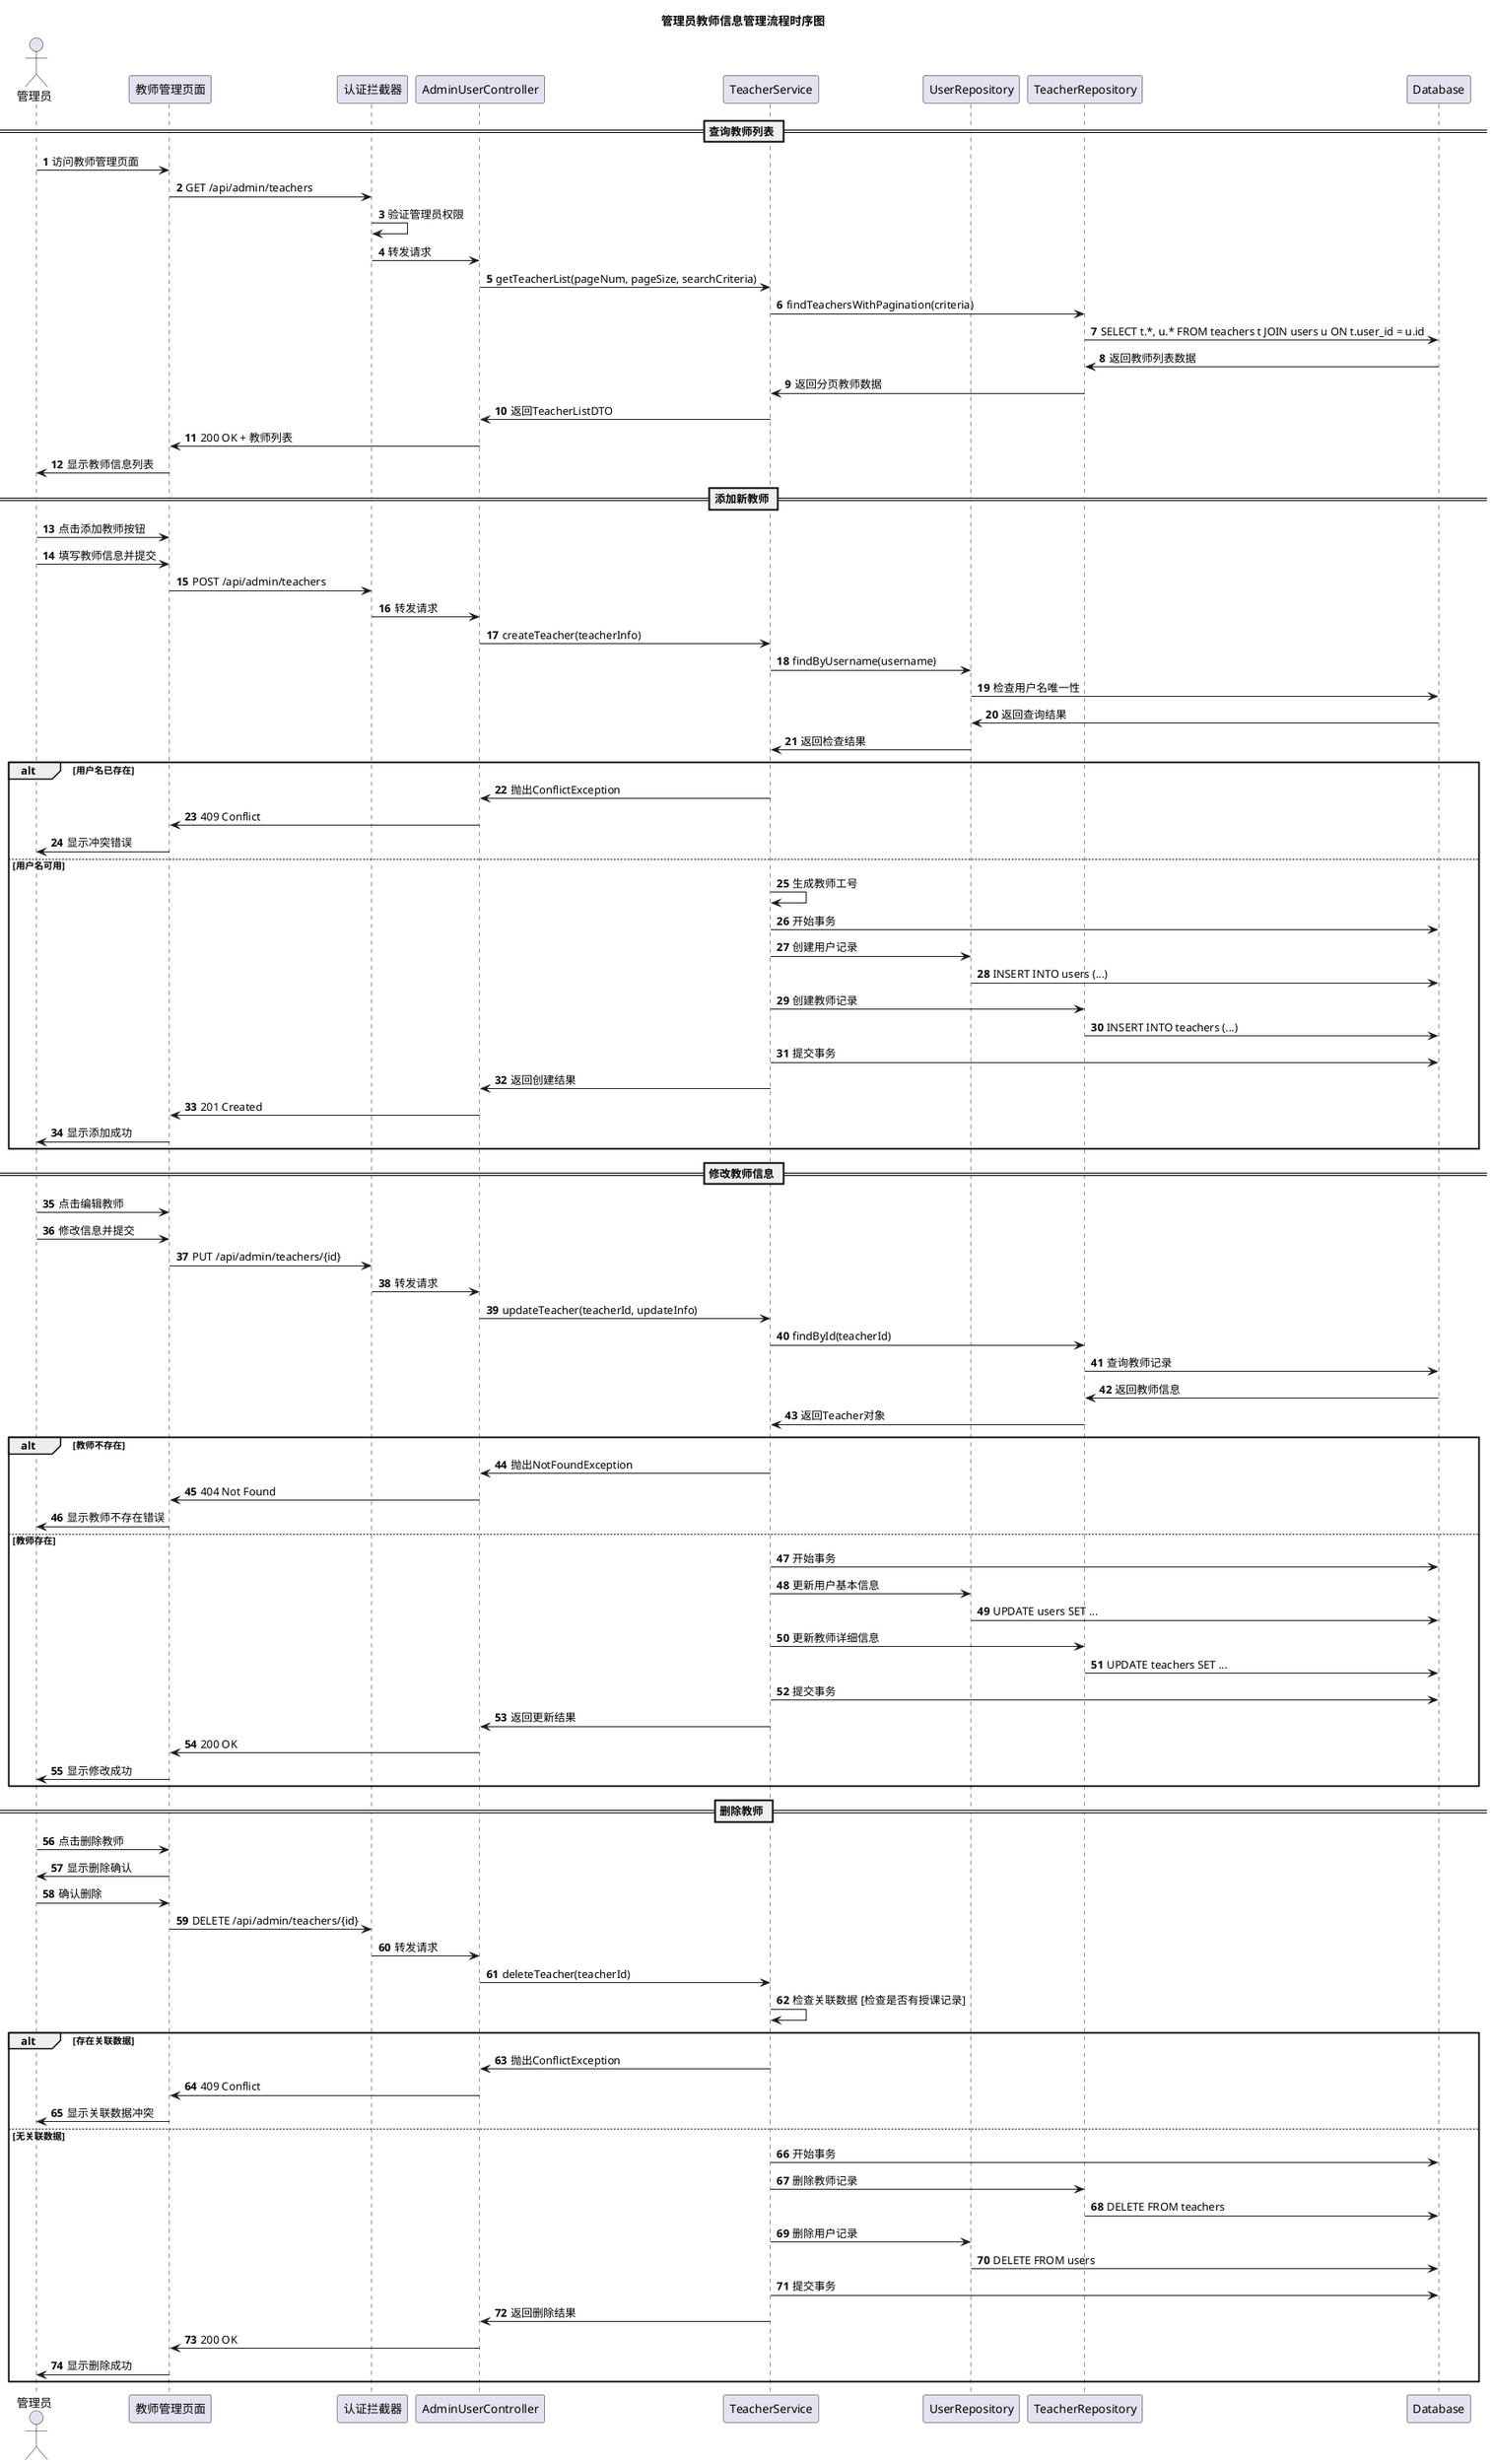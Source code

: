 @startuml 教师信息管理时序图
title 管理员教师信息管理流程时序图

actor 管理员 as A
participant "教师管理页面" as TMP
participant "认证拦截器" as AI
participant "AdminUserController" as AUC
participant "TeacherService" as TS
participant "UserRepository" as UR
participant "TeacherRepository" as TR
participant "Database" as DB

autonumber

== 查询教师列表 ==
A -> TMP: 访问教师管理页面
TMP -> AI: GET /api/admin/teachers
AI -> AI: 验证管理员权限
AI -> AUC: 转发请求
AUC -> TS: getTeacherList(pageNum, pageSize, searchCriteria)
TS -> TR: findTeachersWithPagination(criteria)
TR -> DB: SELECT t.*, u.* FROM teachers t JOIN users u ON t.user_id = u.id
DB -> TR: 返回教师列表数据
TR -> TS: 返回分页教师数据
TS -> AUC: 返回TeacherListDTO
AUC -> TMP: 200 OK + 教师列表
TMP -> A: 显示教师信息列表

== 添加新教师 ==
A -> TMP: 点击添加教师按钮
A -> TMP: 填写教师信息并提交
TMP -> AI: POST /api/admin/teachers
AI -> AUC: 转发请求
AUC -> TS: createTeacher(teacherInfo)
TS -> UR: findByUsername(username)
UR -> DB: 检查用户名唯一性
DB -> UR: 返回查询结果
UR -> TS: 返回检查结果

alt 用户名已存在
    TS -> AUC: 抛出ConflictException
    AUC -> TMP: 409 Conflict
    TMP -> A: 显示冲突错误
else 用户名可用
    TS -> TS: 生成教师工号
    TS -> DB: 开始事务
    TS -> UR: 创建用户记录
    UR -> DB: INSERT INTO users (...)
    TS -> TR: 创建教师记录
    TR -> DB: INSERT INTO teachers (...)
    TS -> DB: 提交事务
    TS -> AUC: 返回创建结果
    AUC -> TMP: 201 Created
    TMP -> A: 显示添加成功
end

== 修改教师信息 ==
A -> TMP: 点击编辑教师
A -> TMP: 修改信息并提交
TMP -> AI: PUT /api/admin/teachers/{id}
AI -> AUC: 转发请求
AUC -> TS: updateTeacher(teacherId, updateInfo)
TS -> TR: findById(teacherId)
TR -> DB: 查询教师记录
DB -> TR: 返回教师信息
TR -> TS: 返回Teacher对象

alt 教师不存在
    TS -> AUC: 抛出NotFoundException
    AUC -> TMP: 404 Not Found
    TMP -> A: 显示教师不存在错误
else 教师存在
    TS -> DB: 开始事务
    TS -> UR: 更新用户基本信息
    UR -> DB: UPDATE users SET ...
    TS -> TR: 更新教师详细信息
    TR -> DB: UPDATE teachers SET ...
    TS -> DB: 提交事务
    TS -> AUC: 返回更新结果
    AUC -> TMP: 200 OK
    TMP -> A: 显示修改成功
end

== 删除教师 ==
A -> TMP: 点击删除教师
TMP -> A: 显示删除确认
A -> TMP: 确认删除
TMP -> AI: DELETE /api/admin/teachers/{id}
AI -> AUC: 转发请求
AUC -> TS: deleteTeacher(teacherId)
TS -> TS: 检查关联数据 [检查是否有授课记录]

alt 存在关联数据
    TS -> AUC: 抛出ConflictException
    AUC -> TMP: 409 Conflict
    TMP -> A: 显示关联数据冲突
else 无关联数据
    TS -> DB: 开始事务
    TS -> TR: 删除教师记录
    TR -> DB: DELETE FROM teachers
    TS -> UR: 删除用户记录
    UR -> DB: DELETE FROM users
    TS -> DB: 提交事务
    TS -> AUC: 返回删除结果
    AUC -> TMP: 200 OK
    TMP -> A: 显示删除成功
end

@enduml 